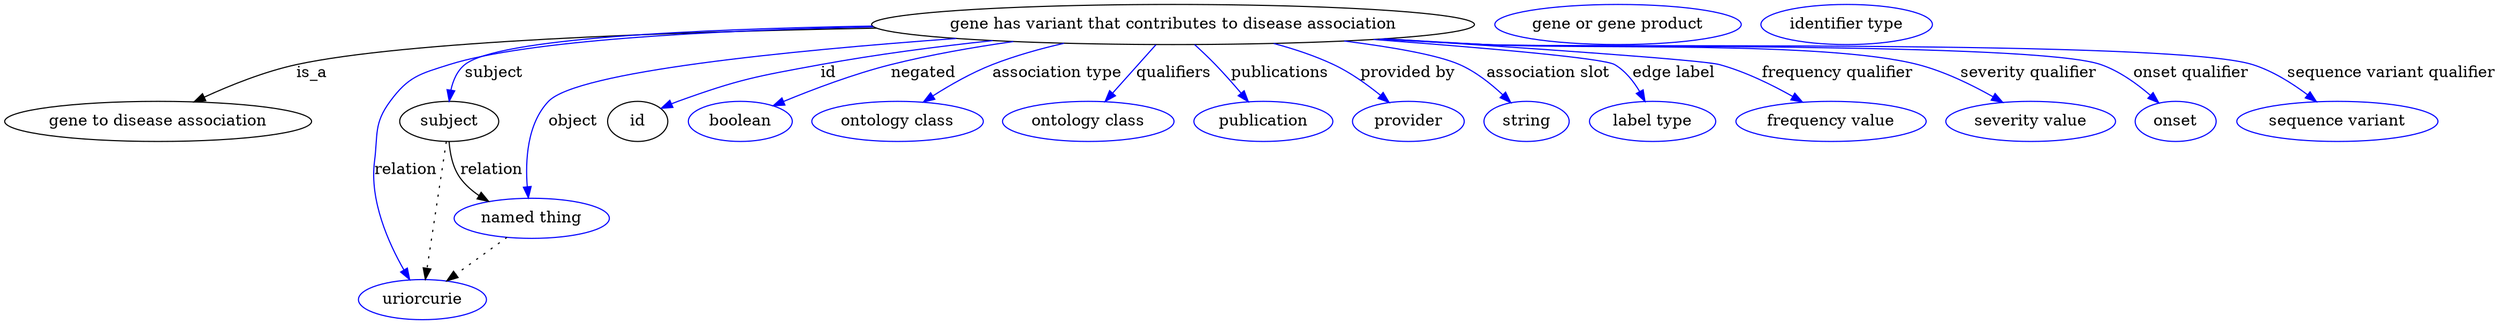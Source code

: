 digraph {
	graph [bb="0,0,1819,281"];
	node [label="\N"];
	"gene has variant that contributes to disease association"	 [height=0.5,
		label="gene has variant that contributes to disease association",
		pos="870.14,263",
		width=5.6357];
	"gene to disease association"	 [height=0.5,
		pos="105.14,177",
		width=2.9207];
	"gene has variant that contributes to disease association" -> "gene to disease association"	 [label=is_a,
		lp="213.42,220",
		pos="e,131.32,194.47 679.23,256.83 497.95,250.3 246.59,239.26 201.59,227 180.05,221.13 157.81,210 140.12,199.73"];
	subject	 [height=0.5,
		pos="316.14,177",
		width=0.97656];
	"gene has variant that contributes to disease association" -> subject	 [color=blue,
		label=subject,
		lp="353.97,220",
		pos="e,317.54,195.15 685.96,255.45 536.29,248.56 347.67,237.83 333.49,227 326.53,221.69 322.35,213.41 319.84,205.1",
		style=solid];
	relation	 [color=blue,
		height=0.5,
		label=uriorcurie,
		pos="296.14,18",
		width=1.2492];
	"gene has variant that contributes to disease association" -> relation	 [color=blue,
		label=relation,
		lp="285.52,134",
		pos="e,288.9,36.142 685.01,255.62 538.95,249 354.3,238.57 320.14,227 295.86,218.77 286.02,216.56 272.14,195 255.65,169.38 258.95,157.15 \
263.39,127 267.55,98.647 277.51,67.435 285.36,45.704",
		style=solid];
	object	 [color=blue,
		height=0.5,
		label="named thing",
		pos="378.14,91",
		width=1.5019];
	"gene has variant that contributes to disease association" -> object	 [color=blue,
		label=object,
		lp="413.25,177",
		pos="e,375.61,109.14 721.2,250.74 590.8,238.55 418.63,218.33 395.94,195 376.66,175.19 373.93,142.6 374.93,119.18",
		style=solid];
	id	 [height=0.5,
		pos="466.14,177",
		width=0.75];
	"gene has variant that contributes to disease association" -> id	 [color=blue,
		label=id,
		lp="605.59,220",
		pos="e,487.16,188.36 732.3,249.7 661.77,239.89 575.54,223.16 502.14,195 500.28,194.29 498.39,193.51 496.5,192.69",
		style=solid];
	negated	 [color=blue,
		height=0.5,
		label=boolean,
		pos="549.14,177",
		width=1.0584];
	"gene has variant that contributes to disease association" -> negated	 [color=blue,
		label=negated,
		lp="692.91,220",
		pos="e,576.05,190.01 761.73,247.75 731.91,242.39 699.75,235.52 670.61,227 641.18,218.39 609.15,205.03 585.38,194.29",
		style=solid];
	"association type"	 [color=blue,
		height=0.5,
		label="ontology class",
		pos="666.14,177",
		width=1.6931];
	"gene has variant that contributes to disease association" -> "association type"	 [color=blue,
		label="association type",
		lp="787.05,220",
		pos="e,687.76,194.04 794.82,246.23 776.9,241.08 758.12,234.69 741.33,227 725.55,219.77 709.35,209.44 696.05,200.04",
		style=solid];
	qualifiers	 [color=blue,
		height=0.5,
		label="ontology class",
		pos="806.14,177",
		width=1.6931];
	"gene has variant that contributes to disease association" -> qualifiers	 [color=blue,
		label=qualifiers,
		lp="868.2,220",
		pos="e,819.26,194.62 856.57,244.76 847.54,232.63 835.54,216.5 825.51,203.03",
		style=solid];
	publications	 [color=blue,
		height=0.5,
		label=publication,
		pos="935.14,177",
		width=1.3859];
	"gene has variant that contributes to disease association" -> publications	 [color=blue,
		label=publications,
		lp="943.36,220",
		pos="e,922.23,194.66 884.47,244.75 888.89,239.08 893.74,232.8 898.14,227 904.09,219.17 910.48,210.58 916.26,202.77",
		style=solid];
	"provided by"	 [color=blue,
		height=0.5,
		label=provider,
		pos="1043.1,177",
		width=1.1129];
	"gene has variant that contributes to disease association" -> "provided by"	 [color=blue,
		label="provided by",
		lp="1035.8,220",
		pos="e,1026.2,193.52 936.35,245.9 951.51,240.8 967.25,234.52 981.14,227 994.42,219.81 1007.6,209.66 1018.5,200.38",
		style=solid];
	"association slot"	 [color=blue,
		height=0.5,
		label=string,
		pos="1131.1,177",
		width=0.8403];
	"gene has variant that contributes to disease association" -> "association slot"	 [color=blue,
		label="association slot",
		lp="1138.1,220",
		pos="e,1117,193.1 984.24,248.09 1021.1,242.14 1056.7,234.83 1073.1,227 1086.7,220.54 1099.6,210.03 1109.8,200.3",
		style=solid];
	"edge label"	 [color=blue,
		height=0.5,
		label="label type",
		pos="1224.1,177",
		width=1.2425];
	"gene has variant that contributes to disease association" -> "edge label"	 [color=blue,
		label="edge label",
		lp="1229.7,220",
		pos="e,1215.1,194.83 1021.4,250.98 1094.7,244.19 1170.1,235.41 1185.1,227 1195,221.45 1203.3,212.27 1209.6,203.27",
		style=solid];
	"frequency qualifier"	 [color=blue,
		height=0.5,
		label="frequency value",
		pos="1354.1,177",
		width=1.8561];
	"gene has variant that contributes to disease association" -> "frequency qualifier"	 [color=blue,
		label="frequency qualifier",
		lp="1347.2,220",
		pos="e,1329.6,193.94 1014.9,250.38 1124,240.76 1256,228.85 1262.1,227 1282.7,220.76 1303.9,209.64 1320.7,199.46",
		style=solid];
	"severity qualifier"	 [color=blue,
		height=0.5,
		label="severity value",
		pos="1498.1,177",
		width=1.6517];
	"gene has variant that contributes to disease association" -> "severity qualifier"	 [color=blue,
		label="severity qualifier",
		lp="1487.4,220",
		pos="e,1473.9,193.72 1013.4,250.21 1036.1,248.35 1059.2,246.54 1081.1,245 1152.9,239.94 1334.9,246.33 1404.1,227 1425.7,220.99 1447.8,\
209.5 1465.2,199.05",
		style=solid];
	"onset qualifier"	 [color=blue,
		height=0.5,
		label=onset,
		pos="1604.1,177",
		width=0.79928];
	"gene has variant that contributes to disease association" -> "onset qualifier"	 [color=blue,
		label="onset qualifier",
		lp="1604,220",
		pos="e,1589.3,192.6 1011.4,250.05 1034.7,248.18 1058.6,246.41 1081.1,245 1131.9,241.84 1490.3,244.13 1538.1,227 1554.3,221.21 1569.8,\
209.94 1581.6,199.56",
		style=solid];
	"sequence variant qualifier"	 [color=blue,
		height=0.5,
		label="sequence variant",
		pos="1720.1,177",
		width=1.9244];
	"gene has variant that contributes to disease association" -> "sequence variant qualifier"	 [color=blue,
		label="sequence variant qualifier",
		lp="1747.1,220",
		pos="e,1701.7,194.37 1010.5,249.97 1034.1,248.09 1058.3,246.34 1081.1,245 1144.1,241.32 1588.3,246.79 1648.1,227 1664.7,221.51 1680.9,\
210.89 1693.7,200.84",
		style=solid];
	subject -> relation	 [pos="e,298.41,36.027 313.85,158.76 310.38,131.21 303.78,78.735 299.69,46.223",
		style=dotted];
	subject -> object	 [label=relation,
		lp="352.52,134",
		pos="e,351.11,106.69 318.46,158.67 320.4,148.64 323.95,136.38 330.39,127 333.85,121.95 338.25,117.32 342.97,113.18"];
	"gene has variant that contributes to disease association_subject"	 [color=blue,
		height=0.5,
		label="gene or gene product",
		pos="1175.1,263",
		width=2.3474];
	object -> relation	 [pos="e,314.78,34.588 359.13,74.069 348.18,64.326 334.27,51.941 322.31,41.291",
		style=dotted];
	association_id	 [color=blue,
		height=0.5,
		label="identifier type",
		pos="1337.1,263",
		width=1.652];
}
